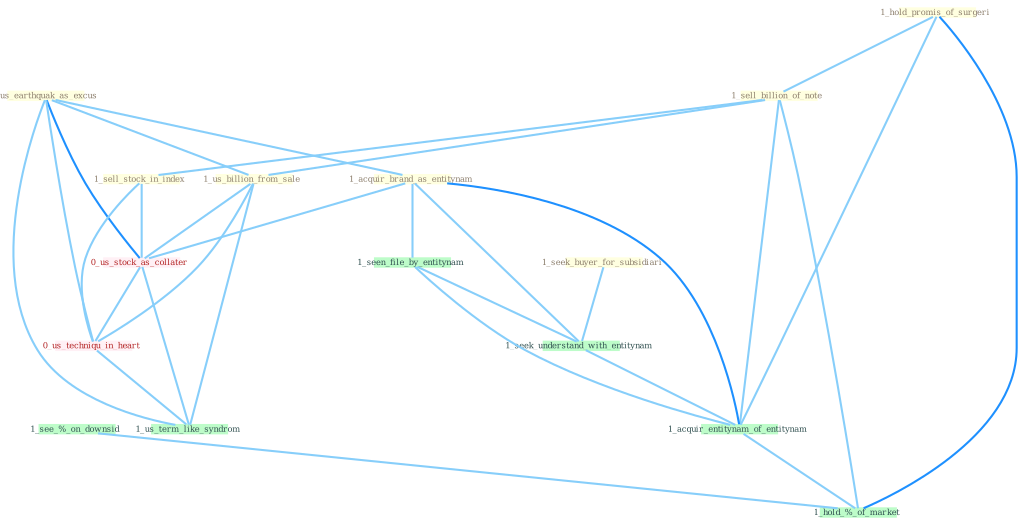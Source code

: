 Graph G{ 
    node
    [shape=polygon,style=filled,width=.5,height=.06,color="#BDFCC9",fixedsize=true,fontsize=4,
    fontcolor="#2f4f4f"];
    {node
    [color="#ffffe0", fontcolor="#8b7d6b"] "0_us_earthquak_as_excus " "1_hold_promis_of_surgeri " "1_sell_billion_of_note " "1_us_billion_from_sale " "1_acquir_brand_as_entitynam " "1_seek_buyer_for_subsidiari " "1_sell_stock_in_index "}
{node [color="#fff0f5", fontcolor="#b22222"] "0_us_stock_as_collater " "0_us_techniqu_in_heart "}
edge [color="#B0E2FF"];

	"0_us_earthquak_as_excus " -- "1_us_billion_from_sale " [w="1", color="#87cefa" ];
	"0_us_earthquak_as_excus " -- "1_acquir_brand_as_entitynam " [w="1", color="#87cefa" ];
	"0_us_earthquak_as_excus " -- "0_us_stock_as_collater " [w="2", color="#1e90ff" , len=0.8];
	"0_us_earthquak_as_excus " -- "0_us_techniqu_in_heart " [w="1", color="#87cefa" ];
	"0_us_earthquak_as_excus " -- "1_us_term_like_syndrom " [w="1", color="#87cefa" ];
	"1_hold_promis_of_surgeri " -- "1_sell_billion_of_note " [w="1", color="#87cefa" ];
	"1_hold_promis_of_surgeri " -- "1_acquir_entitynam_of_entitynam " [w="1", color="#87cefa" ];
	"1_hold_promis_of_surgeri " -- "1_hold_%_of_market " [w="2", color="#1e90ff" , len=0.8];
	"1_sell_billion_of_note " -- "1_us_billion_from_sale " [w="1", color="#87cefa" ];
	"1_sell_billion_of_note " -- "1_sell_stock_in_index " [w="1", color="#87cefa" ];
	"1_sell_billion_of_note " -- "1_acquir_entitynam_of_entitynam " [w="1", color="#87cefa" ];
	"1_sell_billion_of_note " -- "1_hold_%_of_market " [w="1", color="#87cefa" ];
	"1_us_billion_from_sale " -- "0_us_stock_as_collater " [w="1", color="#87cefa" ];
	"1_us_billion_from_sale " -- "0_us_techniqu_in_heart " [w="1", color="#87cefa" ];
	"1_us_billion_from_sale " -- "1_us_term_like_syndrom " [w="1", color="#87cefa" ];
	"1_acquir_brand_as_entitynam " -- "1_seen_file_by_entitynam " [w="1", color="#87cefa" ];
	"1_acquir_brand_as_entitynam " -- "0_us_stock_as_collater " [w="1", color="#87cefa" ];
	"1_acquir_brand_as_entitynam " -- "1_seek_understand_with_entitynam " [w="1", color="#87cefa" ];
	"1_acquir_brand_as_entitynam " -- "1_acquir_entitynam_of_entitynam " [w="2", color="#1e90ff" , len=0.8];
	"1_seek_buyer_for_subsidiari " -- "1_seek_understand_with_entitynam " [w="1", color="#87cefa" ];
	"1_sell_stock_in_index " -- "0_us_stock_as_collater " [w="1", color="#87cefa" ];
	"1_sell_stock_in_index " -- "0_us_techniqu_in_heart " [w="1", color="#87cefa" ];
	"1_seen_file_by_entitynam " -- "1_seek_understand_with_entitynam " [w="1", color="#87cefa" ];
	"1_seen_file_by_entitynam " -- "1_acquir_entitynam_of_entitynam " [w="1", color="#87cefa" ];
	"0_us_stock_as_collater " -- "0_us_techniqu_in_heart " [w="1", color="#87cefa" ];
	"0_us_stock_as_collater " -- "1_us_term_like_syndrom " [w="1", color="#87cefa" ];
	"1_seek_understand_with_entitynam " -- "1_acquir_entitynam_of_entitynam " [w="1", color="#87cefa" ];
	"1_acquir_entitynam_of_entitynam " -- "1_hold_%_of_market " [w="1", color="#87cefa" ];
	"0_us_techniqu_in_heart " -- "1_us_term_like_syndrom " [w="1", color="#87cefa" ];
	"1_see_%_on_downsid " -- "1_hold_%_of_market " [w="1", color="#87cefa" ];
}